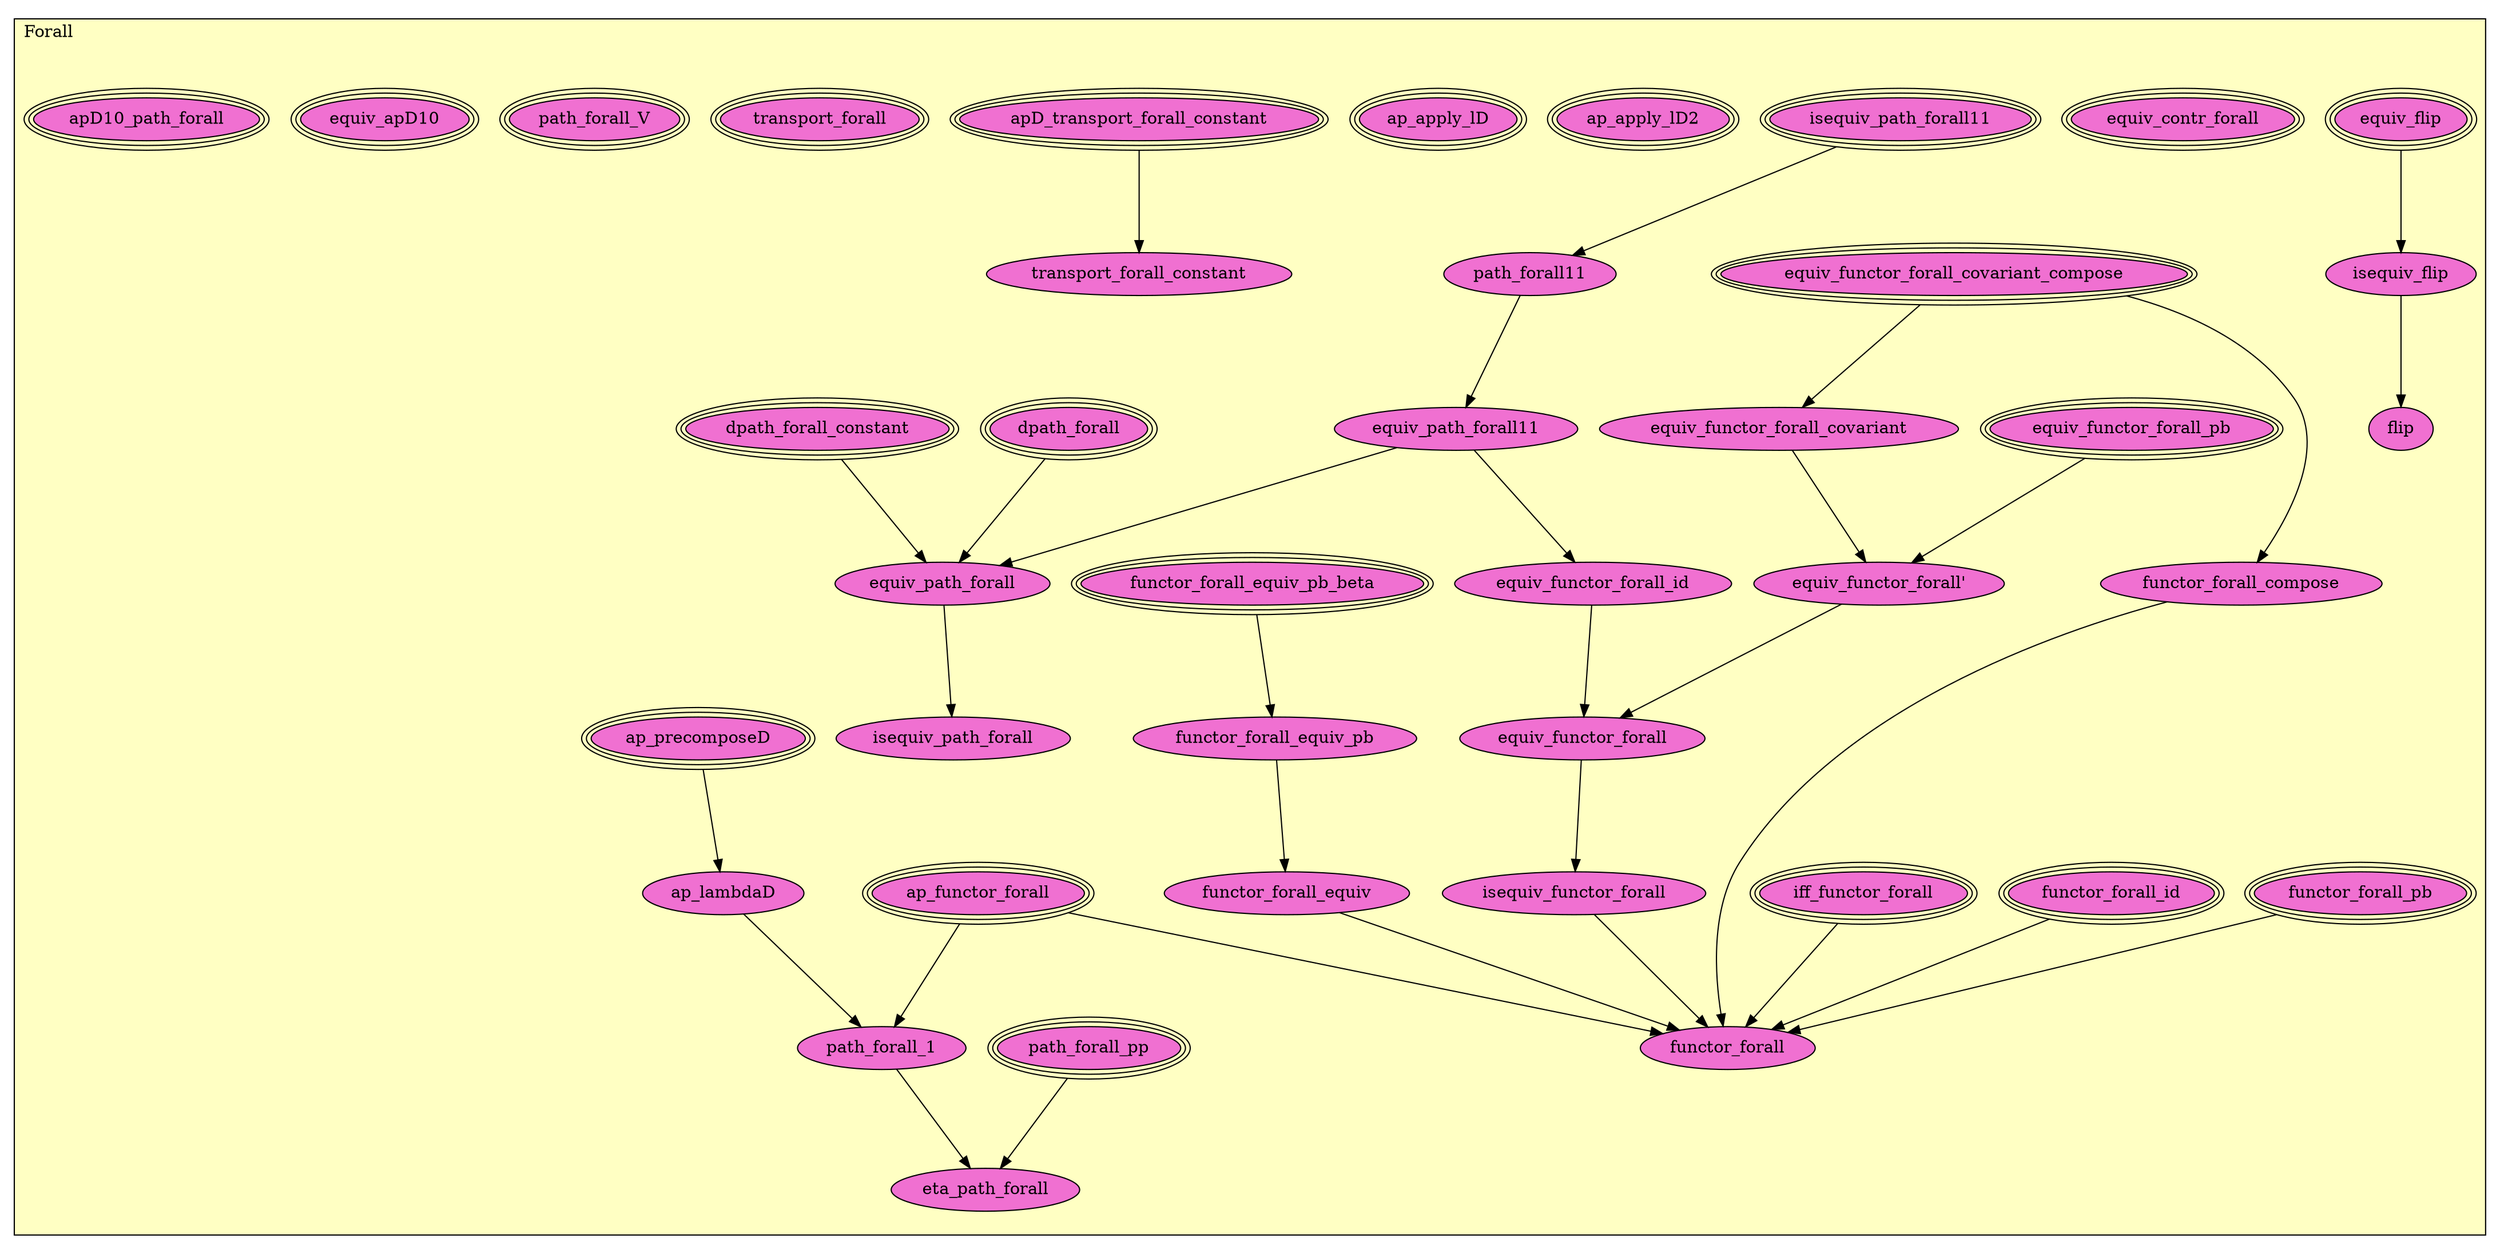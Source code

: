 digraph HoTT_Types_Forall {
  graph [ratio=0.5]
  node [style=filled]
Forall_equiv_flip [label="equiv_flip", URL=<Forall.html#equiv_flip>, peripheries=3, fillcolor="#F070D1"] ;
Forall_isequiv_flip [label="isequiv_flip", URL=<Forall.html#isequiv_flip>, fillcolor="#F070D1"] ;
Forall_flip [label="flip", URL=<Forall.html#flip>, fillcolor="#F070D1"] ;
Forall_equiv_contr_forall [label="equiv_contr_forall", URL=<Forall.html#equiv_contr_forall>, peripheries=3, fillcolor="#F070D1"] ;
Forall_isequiv_path_forall11 [label="isequiv_path_forall11", URL=<Forall.html#isequiv_path_forall11>, peripheries=3, fillcolor="#F070D1"] ;
Forall_path_forall11 [label="path_forall11", URL=<Forall.html#path_forall11>, fillcolor="#F070D1"] ;
Forall_equiv_path_forall11 [label="equiv_path_forall11", URL=<Forall.html#equiv_path_forall11>, fillcolor="#F070D1"] ;
Forall_iff_functor_forall [label="iff_functor_forall", URL=<Forall.html#iff_functor_forall>, peripheries=3, fillcolor="#F070D1"] ;
Forall_equiv_functor_forall_covariant_compose [label="equiv_functor_forall_covariant_compose", URL=<Forall.html#equiv_functor_forall_covariant_compose>, peripheries=3, fillcolor="#F070D1"] ;
Forall_equiv_functor_forall_covariant [label="equiv_functor_forall_covariant", URL=<Forall.html#equiv_functor_forall_covariant>, fillcolor="#F070D1"] ;
Forall_equiv_functor_forall_pb [label="equiv_functor_forall_pb", URL=<Forall.html#equiv_functor_forall_pb>, peripheries=3, fillcolor="#F070D1"] ;
Forall_equiv_functor_forall_id [label="equiv_functor_forall_id", URL=<Forall.html#equiv_functor_forall_id>, fillcolor="#F070D1"] ;
Forall_equiv_functor_forall_ [label="equiv_functor_forall'", URL=<Forall.html#equiv_functor_forall'>, fillcolor="#F070D1"] ;
Forall_equiv_functor_forall [label="equiv_functor_forall", URL=<Forall.html#equiv_functor_forall>, fillcolor="#F070D1"] ;
Forall_isequiv_functor_forall [label="isequiv_functor_forall", URL=<Forall.html#isequiv_functor_forall>, fillcolor="#F070D1"] ;
Forall_functor_forall_equiv_pb_beta [label="functor_forall_equiv_pb_beta", URL=<Forall.html#functor_forall_equiv_pb_beta>, peripheries=3, fillcolor="#F070D1"] ;
Forall_functor_forall_equiv_pb [label="functor_forall_equiv_pb", URL=<Forall.html#functor_forall_equiv_pb>, fillcolor="#F070D1"] ;
Forall_functor_forall_equiv [label="functor_forall_equiv", URL=<Forall.html#functor_forall_equiv>, fillcolor="#F070D1"] ;
Forall_functor_forall_pb [label="functor_forall_pb", URL=<Forall.html#functor_forall_pb>, peripheries=3, fillcolor="#F070D1"] ;
Forall_functor_forall_id [label="functor_forall_id", URL=<Forall.html#functor_forall_id>, peripheries=3, fillcolor="#F070D1"] ;
Forall_functor_forall_compose [label="functor_forall_compose", URL=<Forall.html#functor_forall_compose>, fillcolor="#F070D1"] ;
Forall_ap_functor_forall [label="ap_functor_forall", URL=<Forall.html#ap_functor_forall>, peripheries=3, fillcolor="#F070D1"] ;
Forall_functor_forall [label="functor_forall", URL=<Forall.html#functor_forall>, fillcolor="#F070D1"] ;
Forall_dpath_forall_constant [label="dpath_forall_constant", URL=<Forall.html#dpath_forall_constant>, peripheries=3, fillcolor="#F070D1"] ;
Forall_dpath_forall [label="dpath_forall", URL=<Forall.html#dpath_forall>, peripheries=3, fillcolor="#F070D1"] ;
Forall_ap_precomposeD [label="ap_precomposeD", URL=<Forall.html#ap_precomposeD>, peripheries=3, fillcolor="#F070D1"] ;
Forall_ap_lambdaD [label="ap_lambdaD", URL=<Forall.html#ap_lambdaD>, fillcolor="#F070D1"] ;
Forall_ap_apply_lD2 [label="ap_apply_lD2", URL=<Forall.html#ap_apply_lD2>, peripheries=3, fillcolor="#F070D1"] ;
Forall_ap_apply_lD [label="ap_apply_lD", URL=<Forall.html#ap_apply_lD>, peripheries=3, fillcolor="#F070D1"] ;
Forall_apD_transport_forall_constant [label="apD_transport_forall_constant", URL=<Forall.html#apD_transport_forall_constant>, peripheries=3, fillcolor="#F070D1"] ;
Forall_transport_forall_constant [label="transport_forall_constant", URL=<Forall.html#transport_forall_constant>, fillcolor="#F070D1"] ;
Forall_transport_forall [label="transport_forall", URL=<Forall.html#transport_forall>, peripheries=3, fillcolor="#F070D1"] ;
Forall_path_forall_V [label="path_forall_V", URL=<Forall.html#path_forall_V>, peripheries=3, fillcolor="#F070D1"] ;
Forall_path_forall_pp [label="path_forall_pp", URL=<Forall.html#path_forall_pp>, peripheries=3, fillcolor="#F070D1"] ;
Forall_equiv_path_forall [label="equiv_path_forall", URL=<Forall.html#equiv_path_forall>, fillcolor="#F070D1"] ;
Forall_isequiv_path_forall [label="isequiv_path_forall", URL=<Forall.html#isequiv_path_forall>, fillcolor="#F070D1"] ;
Forall_equiv_apD10 [label="equiv_apD10", URL=<Forall.html#equiv_apD10>, peripheries=3, fillcolor="#F070D1"] ;
Forall_path_forall_1 [label="path_forall_1", URL=<Forall.html#path_forall_1>, fillcolor="#F070D1"] ;
Forall_eta_path_forall [label="eta_path_forall", URL=<Forall.html#eta_path_forall>, fillcolor="#F070D1"] ;
Forall_apD10_path_forall [label="apD10_path_forall", URL=<Forall.html#apD10_path_forall>, peripheries=3, fillcolor="#F070D1"] ;
  Forall_equiv_flip -> Forall_isequiv_flip [] ;
  Forall_isequiv_flip -> Forall_flip [] ;
  Forall_isequiv_path_forall11 -> Forall_path_forall11 [] ;
  Forall_path_forall11 -> Forall_equiv_path_forall11 [] ;
  Forall_equiv_path_forall11 -> Forall_equiv_functor_forall_id [] ;
  Forall_equiv_path_forall11 -> Forall_equiv_path_forall [] ;
  Forall_iff_functor_forall -> Forall_functor_forall [] ;
  Forall_equiv_functor_forall_covariant_compose -> Forall_equiv_functor_forall_covariant [] ;
  Forall_equiv_functor_forall_covariant_compose -> Forall_functor_forall_compose [] ;
  Forall_equiv_functor_forall_covariant -> Forall_equiv_functor_forall_ [] ;
  Forall_equiv_functor_forall_pb -> Forall_equiv_functor_forall_ [] ;
  Forall_equiv_functor_forall_id -> Forall_equiv_functor_forall [] ;
  Forall_equiv_functor_forall_ -> Forall_equiv_functor_forall [] ;
  Forall_equiv_functor_forall -> Forall_isequiv_functor_forall [] ;
  Forall_isequiv_functor_forall -> Forall_functor_forall [] ;
  Forall_functor_forall_equiv_pb_beta -> Forall_functor_forall_equiv_pb [] ;
  Forall_functor_forall_equiv_pb -> Forall_functor_forall_equiv [] ;
  Forall_functor_forall_equiv -> Forall_functor_forall [] ;
  Forall_functor_forall_pb -> Forall_functor_forall [] ;
  Forall_functor_forall_id -> Forall_functor_forall [] ;
  Forall_functor_forall_compose -> Forall_functor_forall [] ;
  Forall_ap_functor_forall -> Forall_functor_forall [] ;
  Forall_ap_functor_forall -> Forall_path_forall_1 [] ;
  Forall_dpath_forall_constant -> Forall_equiv_path_forall [] ;
  Forall_dpath_forall -> Forall_equiv_path_forall [] ;
  Forall_ap_precomposeD -> Forall_ap_lambdaD [] ;
  Forall_ap_lambdaD -> Forall_path_forall_1 [] ;
  Forall_apD_transport_forall_constant -> Forall_transport_forall_constant [] ;
  Forall_path_forall_pp -> Forall_eta_path_forall [] ;
  Forall_equiv_path_forall -> Forall_isequiv_path_forall [] ;
  Forall_path_forall_1 -> Forall_eta_path_forall [] ;
subgraph cluster_Forall { label="Forall"; fillcolor="#FFFFC3"; labeljust=l; style=filled 
Forall_apD10_path_forall; Forall_eta_path_forall; Forall_path_forall_1; Forall_equiv_apD10; Forall_isequiv_path_forall; Forall_equiv_path_forall; Forall_path_forall_pp; Forall_path_forall_V; Forall_transport_forall; Forall_transport_forall_constant; Forall_apD_transport_forall_constant; Forall_ap_apply_lD; Forall_ap_apply_lD2; Forall_ap_lambdaD; Forall_ap_precomposeD; Forall_dpath_forall; Forall_dpath_forall_constant; Forall_functor_forall; Forall_ap_functor_forall; Forall_functor_forall_compose; Forall_functor_forall_id; Forall_functor_forall_pb; Forall_functor_forall_equiv; Forall_functor_forall_equiv_pb; Forall_functor_forall_equiv_pb_beta; Forall_isequiv_functor_forall; Forall_equiv_functor_forall; Forall_equiv_functor_forall_; Forall_equiv_functor_forall_id; Forall_equiv_functor_forall_pb; Forall_equiv_functor_forall_covariant; Forall_equiv_functor_forall_covariant_compose; Forall_iff_functor_forall; Forall_equiv_path_forall11; Forall_path_forall11; Forall_isequiv_path_forall11; Forall_equiv_contr_forall; Forall_flip; Forall_isequiv_flip; Forall_equiv_flip; };
} /* END */

